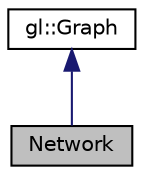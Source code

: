digraph "Network"
{
 // LATEX_PDF_SIZE
  edge [fontname="Helvetica",fontsize="10",labelfontname="Helvetica",labelfontsize="10"];
  node [fontname="Helvetica",fontsize="10",shape=record];
  Node1 [label="Network",height=0.2,width=0.4,color="black", fillcolor="grey75", style="filled", fontcolor="black",tooltip="Class Erstellung für Das Lesen der Inhalt eines Dateiees und Erstellung eines defualt Projekts Die In..."];
  Node2 -> Node1 [dir="back",color="midnightblue",fontsize="10",style="solid",fontname="Helvetica"];
  Node2 [label="gl::Graph",height=0.2,width=0.4,color="black", fillcolor="white", style="filled",URL="$classgl_1_1_graph.html",tooltip="Graph is the base clase representing a graph as parent of nodes and edges."];
}

